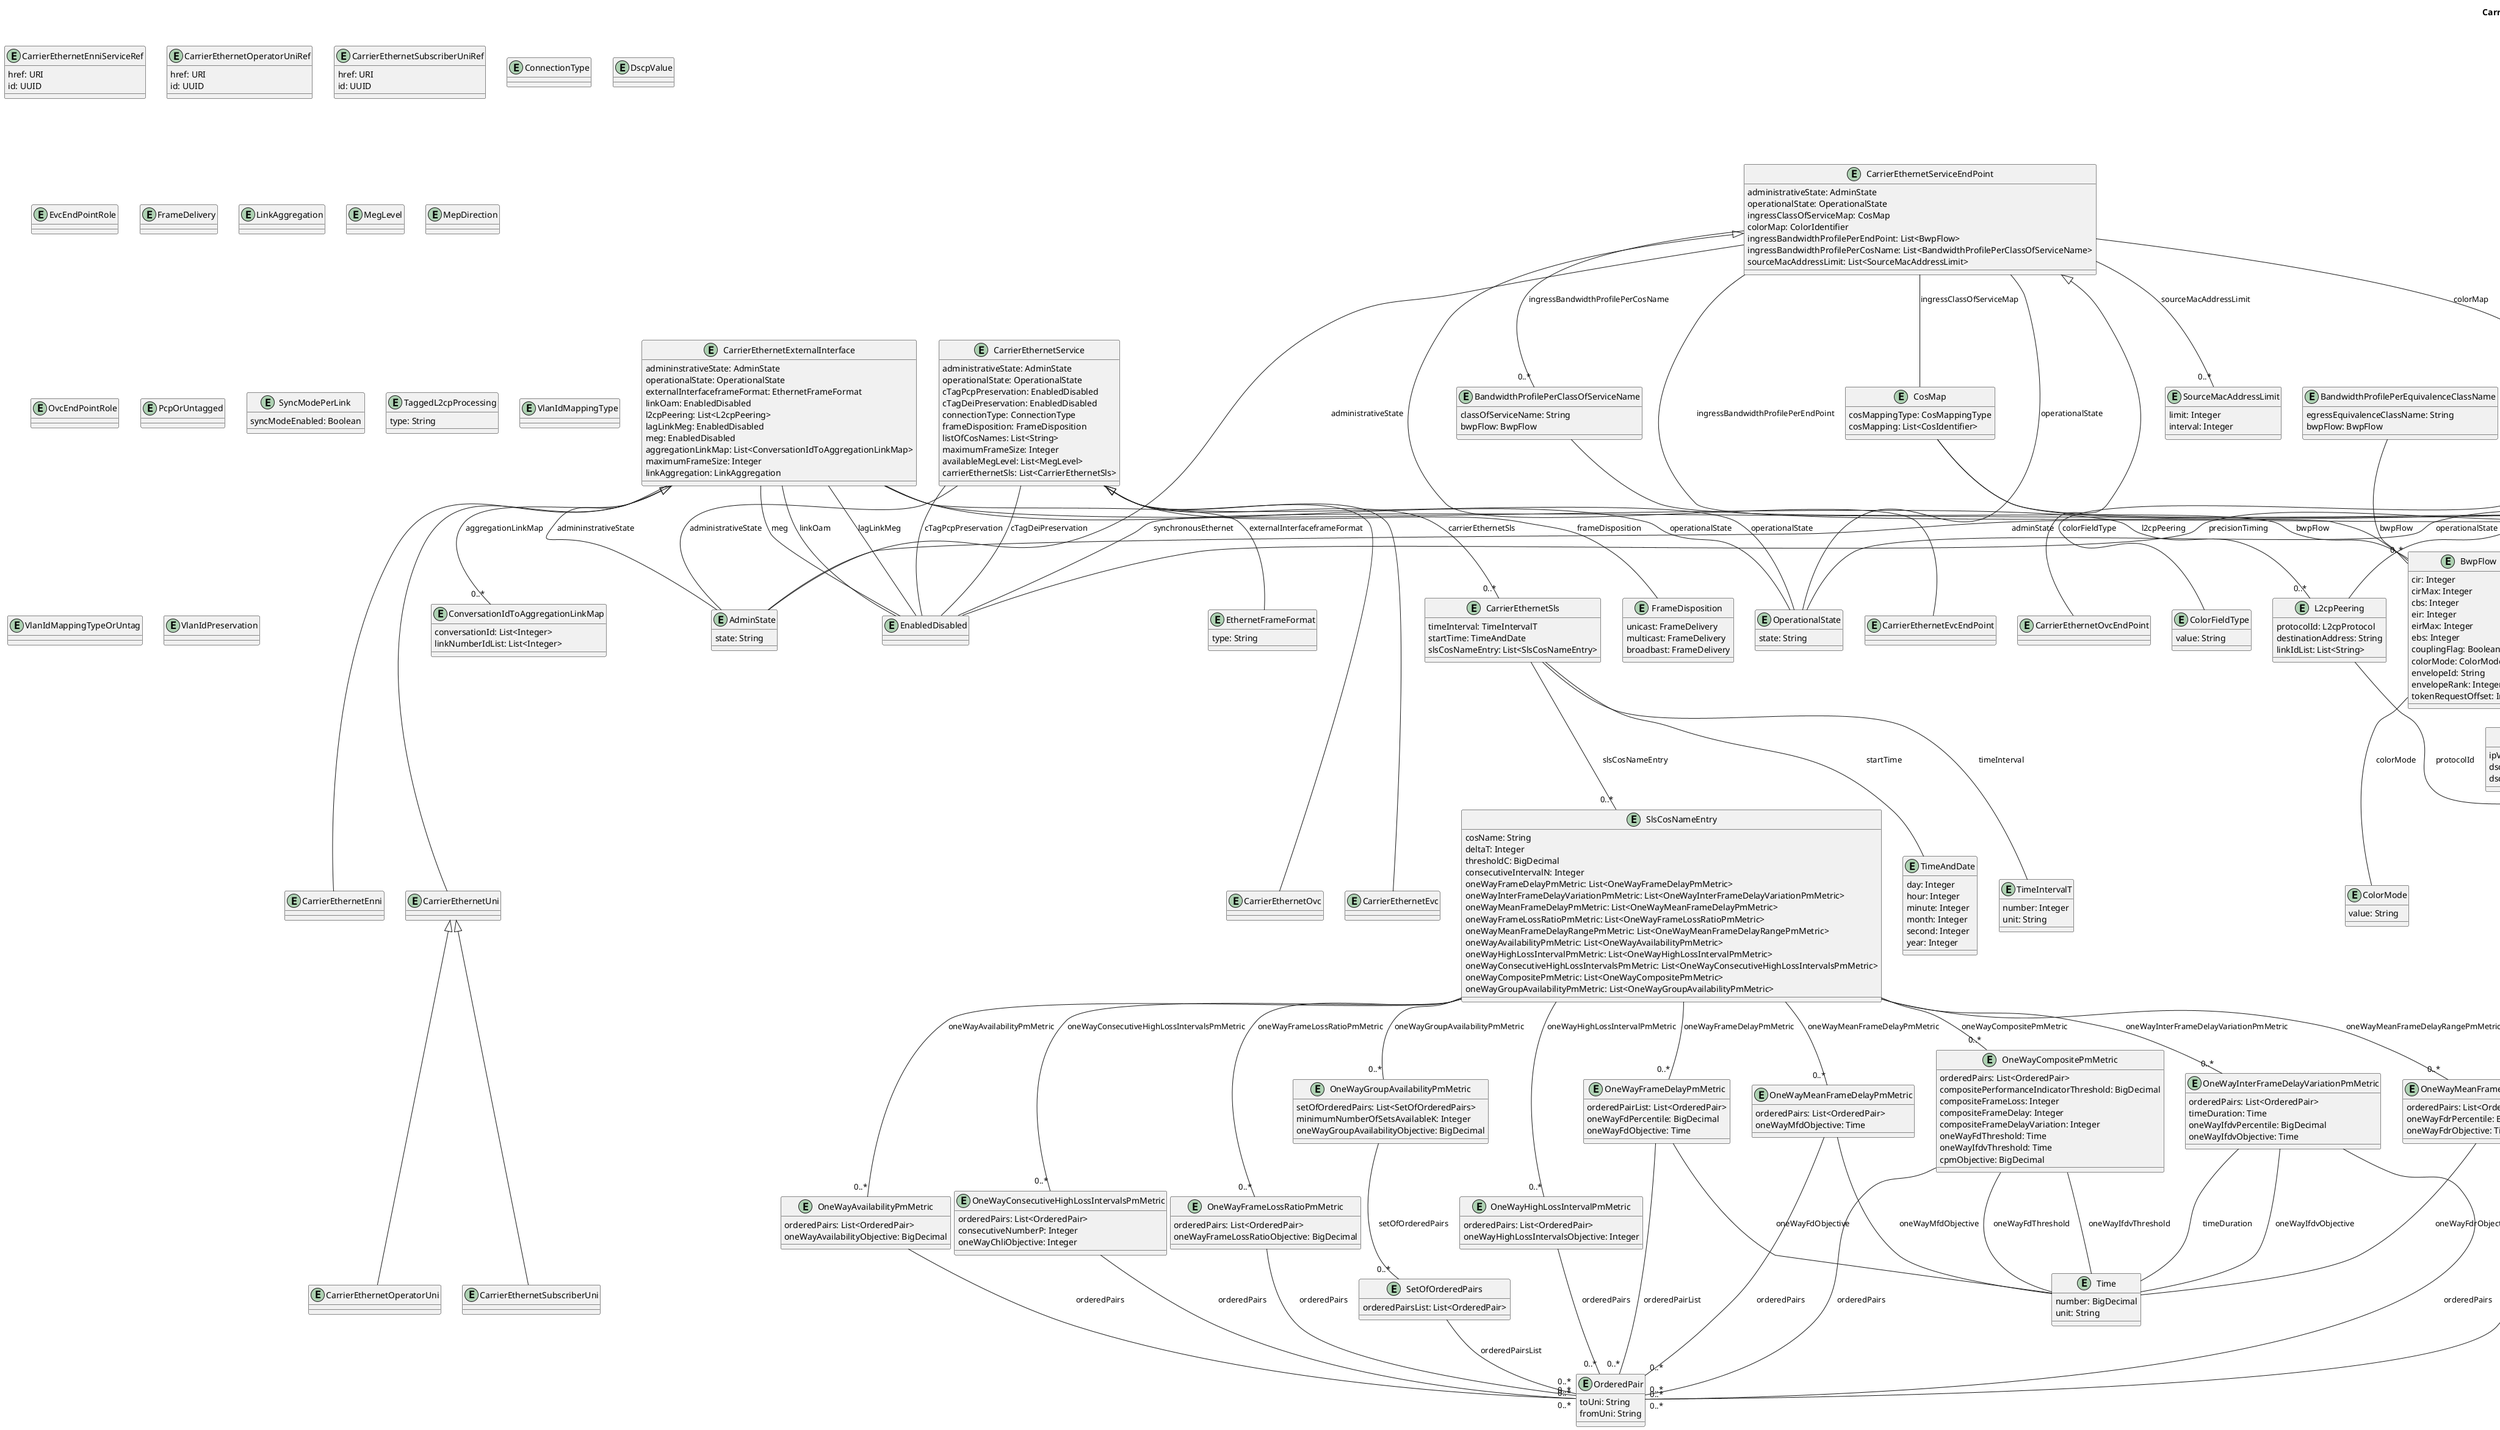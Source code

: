 @startuml

title Carrier Ethernet Schema - Test API Schemas Diagram

entity AdminState { 
    state: String
}

entity AggLinkDepth { 
    linkDepth: Integer
    vlanId: VlanId
}

entity BandwidthProfilePerClassOfServiceName { 
    classOfServiceName: String
    bwpFlow: BwpFlow
}

entity BandwidthProfilePerEquivalenceClassName { 
    egressEquivalenceClassName: String
    bwpFlow: BwpFlow
}

entity BwpFlow { 
    cir: Integer
    cirMax: Integer
    cbs: Integer
    eir: Integer
    eirMax: Integer
    ebs: Integer
    couplingFlag: Boolean
    colorMode: ColorMode
    envelopeId: String
    envelopeRank: Integer
    tokenRequestOffset: Integer
}

entity CarrierEthernetEnni { 
}

entity CarrierEthernetEnniService { 
    operatorEnnIdentifier: String
    svlanIdControl: SvlanIdControl
    maximumNumberOfOvcs: Integer
    maximumNumberOfOvcEndPointsPerOvc: Integer
    tokenShare: String
    envelopes: List<Envelope>
    vuniList: List<CarrierEthernetVirtualUniRef>
    ovcEndPoint: List<CarrierEthernetOvcEndPointRef>
}

entity CarrierEthernetEnniServiceRef { 
    href: URI
    id: UUID
}

entity CarrierEthernetEvc { 
}

entity CarrierEthernetEvcEndPoint { 
}

entity CarrierEthernetEvcEndPointRef { 
    evcRef: CarrierEthernetEvcRef
    id: UUID
}

entity CarrierEthernetEvcRef { 
    href: URI
    id: UUID
}

entity CarrierEthernetExternalInterface { 
    admininstrativeState: AdminState
    operationalState: OperationalState
    externalInterfaceframeFormat: EthernetFrameFormat
    linkOam: EnabledDisabled
    l2cpPeering: List<L2cpPeering>
    lagLinkMeg: EnabledDisabled
    meg: EnabledDisabled
    aggregationLinkMap: List<ConversationIdToAggregationLinkMap>
    maximumFrameSize: Integer
    linkAggregation: LinkAggregation
}

entity CarrierEthernetOperatorUni { 
}

entity CarrierEthernetOperatorUniRef { 
    href: URI
    id: UUID
}

entity CarrierEthernetOvc { 
}

entity CarrierEthernetOvcEndPoint { 
}

entity CarrierEthernetOvcEndPointRef { 
    ovcRef: CarrierEthernetOvcRef
    id: UUID
}

entity CarrierEthernetOvcRef { 
    href: URI
    id: UUID
}

entity CarrierEthernetService { 
    administrativeState: AdminState
    operationalState: OperationalState
    cTagPcpPreservation: EnabledDisabled
    cTagDeiPreservation: EnabledDisabled
    connectionType: ConnectionType
    frameDisposition: FrameDisposition
    listOfCosNames: List<String>
    maximumFrameSize: Integer
    availableMegLevel: List<MegLevel>
    carrierEthernetSls: List<CarrierEthernetSls>
}

entity CarrierEthernetServiceEndPoint { 
    administrativeState: AdminState
    operationalState: OperationalState
    ingressClassOfServiceMap: CosMap
    colorMap: ColorIdentifier
    ingressBandwidthProfilePerEndPoint: List<BwpFlow>
    ingressBandwidthProfilePerCosName: List<BandwidthProfilePerClassOfServiceName>
    sourceMacAddressLimit: List<SourceMacAddressLimit>
}

entity CarrierEthernetSls { 
    timeInterval: TimeIntervalT
    startTime: TimeAndDate
    slsCosNameEntry: List<SlsCosNameEntry>
}

entity CarrierEthernetSubscriberUni { 
}

entity CarrierEthernetSubscriberUniRef { 
    href: URI
    id: UUID
}

entity CarrierEthernetUni { 
}

entity CarrierEthernetVirtualUni { 
    adminState: AdminState
    operationalState: OperationalState
    identifier: String
    sVlanId: VlanId
    defaultEnniCeVlanId: VlanId
    maximumNumberOfOvcEndPoints: Integer
    maximumNumberOfEnniCeVlanIdsPerOvcEndPoint: Integer
    ingressBandwidthProfile: List<BwpFlow>
    egressBandwidthProfile: List<BwpFlow>
    l2cpAddressSet: L2cpAddressSet
    l2cpPeering: L2cpPeering
    mepList: List<MepLevelAndDirection>
    ovcEndPoint: List<CarrierEthernetOvcEndPointRef>
}

entity CarrierEthernetVirtualUniRef { 
    href: URI
    id: UUID
}

entity ClassOfServiceEgressBandwidthProfile { 
    classOfServiceName: String
    egressBwpFlow: EgressBwpFlow
}

entity ColorFieldType { 
    value: String
}

entity ColorIdentifier { 
    colorFieldType: ColorFieldType
    deiColorPac: List<Object>
    pcpColorPac: List<PcpColorIdPac>
    sepColorPac: List<SepColorIdPac>
    dscpColorPac: List<DscpColorIdPac>
}

entity ColorMode { 
    value: String
}

entity ConnectionType { 
}

entity ConversationIdToAggregationLinkMap { 
    conversationId: List<Integer>
    linkNumberIdList: List<Integer>
}

entity CosIdentifier { 
    cosName: String
    l2cpProtocolList: List<L2cpProtocol>
    sepCosIdPac: List<OasAnyTypeNotMapped>
    pcpCosIdPac: List<PcpCosIdPac>
    dscpCosIdPac: List<DscpCosIdPac>
}

entity CosMap { 
    cosMappingType: CosMappingType
    cosMapping: List<CosIdentifier>
}

entity CosMappingType { 
    value: String
}

entity CosNameAndColorToDeiPac { 
    ingressCosName: String
    ingressColor: FrameColor
    deiValue: DeiOrDiscard
}

entity CosNameAndColorToPcpPac { 
    ingressCosName: String
    ingressColor: FrameColor
    pcpValue: PcpOrDiscard
}

entity CosNameToPcpPac { 
    ingressCosName: String
    pcpValue: PcpOrDiscard
}

entity DeiOrDiscard { 
    value: String
}

entity DscpColorIdPac { 
    ipVersion: IpVersion
    dscpValueForGreenList: List<Integer>
    dscpValueForYellowList: List<Integer>
}

entity DscpCosIdPac { 
    dscpValueList: List<DscpValue>
    ipVersion: IpVersion
}

entity DscpEecIdPac { 
    ipVersion: IpVersion
    dscpValueList: List<DscpValue>
}

entity DscpValue { 
}

entity EecIdentifier { 
    eecName: String
    l2cpProtocolList: List<L2cpProtocol>
    pcpEecIdPac: List<PcpEecIdPac>
    dscpEecIdPac: List<DscpEecIdPac>
}

entity EecMap { 
    eecMappingType: EecMappingType
    eecMapping: List<EecIdentifier>
}

entity EecMappingType { 
    value: String
}

entity EgressBwpFlow { 
    cir: Integer
    cirMax: Integer
    rank: Integer
    envelope: Envelope
}

entity EnabledDisabled { 
}

entity Envelope { 
    envelopeId: String
    couplingFlagForIndexZero: Boolean
}

entity EthernetFrameFormat { 
    type: String
}

entity EvcEndPointRole { 
}

entity EvcEpEgressMap { 
    cosName: String
    color: FrameColor
    pcp: PcpOrDiscard
    dei: DeiOrDiscard
}

entity FrameColor { 
}

entity FrameDelivery { 
}

entity FrameDisposition { 
    unicast: FrameDelivery
    multicast: FrameDelivery
    broadbast: FrameDelivery
}

entity IpVersion { 
}

entity L2cpAddressSet { 
    bridgedAddresses: String
}

entity L2cpPeering { 
    protocolId: L2cpProtocol
    destinationAddress: String
    linkIdList: List<String>
}

entity L2cpProtocol { 
    l2cpProtocolType: L2cpProtocolType
    llcAddressOrEtherType: Integer
    subType: List<Integer>
}

entity L2cpProtocolType { 
    vlanType: String
}

entity LinkAggregation { 
}

entity MegLevel { 
}

entity MepDirection { 
}

entity MepLevelAndDirection { 
    mepDirection: MepDirection
    level: Integer
}

entity OneWayAvailabilityPmMetric { 
    orderedPairs: List<OrderedPair>
    oneWayAvailabilityObjective: BigDecimal
}

entity OneWayCompositePmMetric { 
    orderedPairs: List<OrderedPair>
    compositePerformanceIndicatorThreshold: BigDecimal
    compositeFrameLoss: Integer
    compositeFrameDelay: Integer
    compositeFrameDelayVariation: Integer
    oneWayFdThreshold: Time
    oneWayIfdvThreshold: Time
    cpmObjective: BigDecimal
}

entity OneWayConsecutiveHighLossIntervalsPmMetric { 
    orderedPairs: List<OrderedPair>
    consecutiveNumberP: Integer
    oneWayChliObjective: Integer
}

entity OneWayFrameDelayPmMetric { 
    orderedPairList: List<OrderedPair>
    oneWayFdPercentile: BigDecimal
    oneWayFdObjective: Time
}

entity OneWayFrameLossRatioPmMetric { 
    orderedPairs: List<OrderedPair>
    oneWayFrameLossRatioObjective: BigDecimal
}

entity OneWayGroupAvailabilityPmMetric { 
    setOfOrderedPairs: List<SetOfOrderedPairs>
    minimumNumberOfSetsAvailableK: Integer
    oneWayGroupAvailabilityObjective: BigDecimal
}

entity OneWayHighLossIntervalPmMetric { 
    orderedPairs: List<OrderedPair>
    oneWayHighLossIntervalsObjective: Integer
}

entity OneWayInterFrameDelayVariationPmMetric { 
    orderedPairs: List<OrderedPair>
    timeDuration: Time
    oneWayIfdvPercentile: BigDecimal
    oneWayIfdvObjective: Time
}

entity OneWayMeanFrameDelayPmMetric { 
    orderedPairs: List<OrderedPair>
    oneWayMfdObjective: Time
}

entity OneWayMeanFrameDelayRangePmMetric { 
    orderedPairs: List<OrderedPair>
    oneWayFdrPercentile: BigDecimal
    oneWayFdrObjective: Time
}

entity OperationalState { 
    state: String
}

entity OrderedPair { 
    toUni: String
    fromUni: String
}

entity OvcEgressMapType { 
    type: String
}

entity OvcEndPointMap { 
    ovcEndPointMapForm: String
    ovcEndPointMapFormT: List<OvcEndPointMapFormT>
    ovcEndPointMapFormV: List<OvcEndPointMapFormV>
    ovcEndPointMapFormU: List<OvcEndPointMapFormU>
    ovcEndPointMapFormE: List<OvcEndPointMapFormE>
}

entity OvcEndPointMapFormE { 
    sVlanIdList: VlanIdListing
}

entity OvcEndPointMapFormT { 
    rootSVlan: VlanId
    leafSVlan: VlanId
}

entity OvcEndPointMapFormU { 
    ceVlanIdList: VlanIdListing
}

entity OvcEndPointMapFormV { 
    sVlan: VlanId
    enniCeVlanIdList: VlanIdListing
}

entity OvcEndPointRole { 
}

entity OvcEpEgressMap { 
    egressMapType: OvcEgressMapType
    cosNameAndColorToDeiPacList: List<CosNameAndColorToDeiPac>
    cosNameToPcpPacList: List<CosNameToPcpPac>
    cosNameAndColorToPcpPacList: List<CosNameAndColorToPcpPac>
}

entity PcpColorIdPac { 
    pcpValueForGreenList: List<Integer>
    pcpValueForYellowList: List<Integer>
}

entity PcpCosIdPac { 
    pcpValueList: List<PcpOrUntagged>
}

entity PcpEecIdPac { 
    pcpValueList: List<PcpOrUntagged>
}

entity PcpOrDiscard { 
    value: String
}

entity PcpOrUntagged { 
}

entity PhysicalLayer { 
}

entity SepColorIdPac { 
    color: FrameColor
}

entity SetOfOrderedPairs { 
    orderedPairsList: List<OrderedPair>
}

entity SlsCosNameEntry { 
    cosName: String
    deltaT: Integer
    thresholdC: BigDecimal
    consecutiveIntervalN: Integer
    oneWayFrameDelayPmMetric: List<OneWayFrameDelayPmMetric>
    oneWayInterFrameDelayVariationPmMetric: List<OneWayInterFrameDelayVariationPmMetric>
    oneWayMeanFrameDelayPmMetric: List<OneWayMeanFrameDelayPmMetric>
    oneWayFrameLossRatioPmMetric: List<OneWayFrameLossRatioPmMetric>
    oneWayMeanFrameDelayRangePmMetric: List<OneWayMeanFrameDelayRangePmMetric>
    oneWayAvailabilityPmMetric: List<OneWayAvailabilityPmMetric>
    oneWayHighLossIntervalPmMetric: List<OneWayHighLossIntervalPmMetric>
    oneWayConsecutiveHighLossIntervalsPmMetric: List<OneWayConsecutiveHighLossIntervalsPmMetric>
    oneWayCompositePmMetric: List<OneWayCompositePmMetric>
    oneWayGroupAvailabilityPmMetric: List<OneWayGroupAvailabilityPmMetric>
}

entity SourceMacAddressLimit { 
    limit: Integer
    interval: Integer
}

entity SubscriberUniPhysicalLinks { 
    id: String
    physicalLink: PhysicalLayer
    synchronousEthernet: EnabledDisabled
    precisionTiming: EnabledDisabled
}

entity SvlanIdControl { 
    value: String
}

entity SyncModePerLink { 
    syncModeEnabled: Boolean
}

entity TaggedL2cpProcessing { 
    type: String
}

entity Time { 
    number: BigDecimal
    unit: String
}

entity TimeAndDate { 
    day: Integer
    hour: Integer
    minute: Integer
    month: Integer
    second: Integer
    year: Integer
}

entity TimeIntervalT { 
    number: Integer
    unit: String
}

entity VlanId { 
    vlanId: Integer
}

entity VlanIdListOrUntag { 
    type: VlanIdMappingTypeOrUntag
    vlanIdList: List<VlanId>
}

entity VlanIdListing { 
    type: VlanIdMappingType
    vlanIdList: List<VlanId>
}

entity VlanIdMappingType { 
}

entity VlanIdMappingTypeOrUntag { 
}

entity VlanIdPreservation { 
}

CarrierEthernetExternalInterface <|--- CarrierEthernetEnni
CarrierEthernetService <|--- CarrierEthernetEvc
CarrierEthernetServiceEndPoint <|--- CarrierEthernetEvcEndPoint
CarrierEthernetUni <|--- CarrierEthernetOperatorUni
CarrierEthernetService <|--- CarrierEthernetOvc
CarrierEthernetServiceEndPoint <|--- CarrierEthernetOvcEndPoint
CarrierEthernetUni <|--- CarrierEthernetSubscriberUni
CarrierEthernetExternalInterface <|--- CarrierEthernetUni

EgressBwpFlow -- Envelope : envelope
VlanIdListing -- "0..*" VlanId : vlanIdList
CosIdentifier -- "0..*" L2cpProtocol : l2cpProtocolList
CosIdentifier -- "0..*" PcpCosIdPac : pcpCosIdPac
CosIdentifier -- "0..*" DscpCosIdPac : dscpCosIdPac
DscpEecIdPac -- IpVersion : ipVersion
L2cpPeering -- L2cpProtocol : protocolId
BandwidthProfilePerEquivalenceClassName -- BwpFlow : bwpFlow
EvcEpEgressMap -- FrameColor : color
EvcEpEgressMap -- PcpOrDiscard : pcp
EvcEpEgressMap -- DeiOrDiscard : dei
OvcEndPointMapFormT -- VlanId : rootSVlan
OvcEndPointMapFormT -- VlanId : leafSVlan
OvcEndPointMapFormV -- VlanId : sVlan
OvcEndPointMapFormV -- VlanIdListing : enniCeVlanIdList
OvcEndPointMapFormU -- VlanIdListing : ceVlanIdList
SubscriberUniPhysicalLinks -- PhysicalLayer : physicalLink
SubscriberUniPhysicalLinks -- EnabledDisabled : synchronousEthernet
SubscriberUniPhysicalLinks -- EnabledDisabled : precisionTiming
CarrierEthernetOvcEndPointRef -- CarrierEthernetOvcRef : ovcRef
ColorIdentifier -- ColorFieldType : colorFieldType
ColorIdentifier -- "0..*" PcpColorIdPac : pcpColorPac
ColorIdentifier -- "0..*" SepColorIdPac : sepColorPac
ColorIdentifier -- "0..*" DscpColorIdPac : dscpColorPac
CosNameAndColorToDeiPac -- DeiOrDiscard : deiValue
CarrierEthernetSls -- TimeIntervalT : timeInterval
CarrierEthernetSls -- TimeAndDate : startTime
CarrierEthernetSls -- "0..*" SlsCosNameEntry : slsCosNameEntry
CarrierEthernetServiceEndPoint -- AdminState : administrativeState
CarrierEthernetServiceEndPoint -- OperationalState : operationalState
CarrierEthernetServiceEndPoint -- CosMap : ingressClassOfServiceMap
CarrierEthernetServiceEndPoint -- ColorIdentifier : colorMap
CarrierEthernetServiceEndPoint -- "0..*" BwpFlow : ingressBandwidthProfilePerEndPoint
CarrierEthernetServiceEndPoint -- "0..*" BandwidthProfilePerClassOfServiceName : ingressBandwidthProfilePerCosName
CarrierEthernetServiceEndPoint -- "0..*" SourceMacAddressLimit : sourceMacAddressLimit
OneWayMeanFrameDelayPmMetric -- "0..*" OrderedPair : orderedPairs
OneWayMeanFrameDelayPmMetric -- Time : oneWayMfdObjective
CarrierEthernetEvcEndPointRef -- CarrierEthernetEvcRef : evcRef
CarrierEthernetService -- AdminState : administrativeState
CarrierEthernetService -- OperationalState : operationalState
CarrierEthernetService -- EnabledDisabled : cTagPcpPreservation
CarrierEthernetService -- EnabledDisabled : cTagDeiPreservation
CarrierEthernetService -- FrameDisposition : frameDisposition
CarrierEthernetService -- "0..*" CarrierEthernetSls : carrierEthernetSls
ClassOfServiceEgressBandwidthProfile -- EgressBwpFlow : egressBwpFlow
OneWayInterFrameDelayVariationPmMetric -- "0..*" OrderedPair : orderedPairs
OneWayInterFrameDelayVariationPmMetric -- Time : timeDuration
OneWayInterFrameDelayVariationPmMetric -- Time : oneWayIfdvObjective
EecIdentifier -- "0..*" L2cpProtocol : l2cpProtocolList
EecIdentifier -- "0..*" PcpEecIdPac : pcpEecIdPac
EecIdentifier -- "0..*" DscpEecIdPac : dscpEecIdPac
SepColorIdPac -- FrameColor : color
OvcEpEgressMap -- OvcEgressMapType : egressMapType
OvcEpEgressMap -- "0..*" CosNameAndColorToDeiPac : cosNameAndColorToDeiPacList
OvcEpEgressMap -- "0..*" CosNameToPcpPac : cosNameToPcpPacList
OvcEpEgressMap -- "0..*" CosNameAndColorToPcpPac : cosNameAndColorToPcpPacList
OneWayGroupAvailabilityPmMetric -- "0..*" SetOfOrderedPairs : setOfOrderedPairs
SetOfOrderedPairs -- "0..*" OrderedPair : orderedPairsList
CarrierEthernetExternalInterface -- AdminState : admininstrativeState
CarrierEthernetExternalInterface -- OperationalState : operationalState
CarrierEthernetExternalInterface -- EthernetFrameFormat : externalInterfaceframeFormat
CarrierEthernetExternalInterface -- EnabledDisabled : linkOam
CarrierEthernetExternalInterface -- "0..*" L2cpPeering : l2cpPeering
CarrierEthernetExternalInterface -- EnabledDisabled : lagLinkMeg
CarrierEthernetExternalInterface -- EnabledDisabled : meg
CarrierEthernetExternalInterface -- "0..*" ConversationIdToAggregationLinkMap : aggregationLinkMap
DscpColorIdPac -- IpVersion : ipVersion
L2cpProtocol -- L2cpProtocolType : l2cpProtocolType
OneWayConsecutiveHighLossIntervalsPmMetric -- "0..*" OrderedPair : orderedPairs
AggLinkDepth -- VlanId : vlanId
EecMap -- EecMappingType : eecMappingType
EecMap -- "0..*" EecIdentifier : eecMapping
OneWayHighLossIntervalPmMetric -- "0..*" OrderedPair : orderedPairs
BandwidthProfilePerClassOfServiceName -- BwpFlow : bwpFlow
CosNameAndColorToPcpPac -- PcpOrDiscard : pcpValue
OvcEndPointMapFormE -- VlanIdListing : sVlanIdList
CarrierEthernetEnniService -- SvlanIdControl : svlanIdControl
CarrierEthernetEnniService -- "0..*" Envelope : envelopes
CarrierEthernetEnniService -- "0..*" CarrierEthernetVirtualUniRef : vuniList
CarrierEthernetEnniService -- "0..*" CarrierEthernetOvcEndPointRef : ovcEndPoint
OvcEndPointMap -- "0..*" OvcEndPointMapFormT : ovcEndPointMapFormT
OvcEndPointMap -- "0..*" OvcEndPointMapFormV : ovcEndPointMapFormV
OvcEndPointMap -- "0..*" OvcEndPointMapFormU : ovcEndPointMapFormU
OvcEndPointMap -- "0..*" OvcEndPointMapFormE : ovcEndPointMapFormE
CosMap -- CosMappingType : cosMappingType
CosMap -- "0..*" CosIdentifier : cosMapping
CarrierEthernetVirtualUni -- AdminState : adminState
CarrierEthernetVirtualUni -- OperationalState : operationalState
CarrierEthernetVirtualUni -- VlanId : sVlanId
CarrierEthernetVirtualUni -- VlanId : defaultEnniCeVlanId
CarrierEthernetVirtualUni -- "0..*" BwpFlow : ingressBandwidthProfile
CarrierEthernetVirtualUni -- "0..*" BwpFlow : egressBandwidthProfile
CarrierEthernetVirtualUni -- L2cpAddressSet : l2cpAddressSet
CarrierEthernetVirtualUni -- L2cpPeering : l2cpPeering
CarrierEthernetVirtualUni -- "0..*" MepLevelAndDirection : mepList
CarrierEthernetVirtualUni -- "0..*" CarrierEthernetOvcEndPointRef : ovcEndPoint
OneWayFrameLossRatioPmMetric -- "0..*" OrderedPair : orderedPairs
OneWayFrameDelayPmMetric -- "0..*" OrderedPair : orderedPairList
OneWayFrameDelayPmMetric -- Time : oneWayFdObjective
SlsCosNameEntry -- "0..*" OneWayFrameDelayPmMetric : oneWayFrameDelayPmMetric
SlsCosNameEntry -- "0..*" OneWayInterFrameDelayVariationPmMetric : oneWayInterFrameDelayVariationPmMetric
SlsCosNameEntry -- "0..*" OneWayMeanFrameDelayPmMetric : oneWayMeanFrameDelayPmMetric
SlsCosNameEntry -- "0..*" OneWayFrameLossRatioPmMetric : oneWayFrameLossRatioPmMetric
SlsCosNameEntry -- "0..*" OneWayMeanFrameDelayRangePmMetric : oneWayMeanFrameDelayRangePmMetric
SlsCosNameEntry -- "0..*" OneWayAvailabilityPmMetric : oneWayAvailabilityPmMetric
SlsCosNameEntry -- "0..*" OneWayHighLossIntervalPmMetric : oneWayHighLossIntervalPmMetric
SlsCosNameEntry -- "0..*" OneWayConsecutiveHighLossIntervalsPmMetric : oneWayConsecutiveHighLossIntervalsPmMetric
SlsCosNameEntry -- "0..*" OneWayCompositePmMetric : oneWayCompositePmMetric
SlsCosNameEntry -- "0..*" OneWayGroupAvailabilityPmMetric : oneWayGroupAvailabilityPmMetric
DscpCosIdPac -- IpVersion : ipVersion
BwpFlow -- ColorMode : colorMode
OneWayCompositePmMetric -- "0..*" OrderedPair : orderedPairs
OneWayCompositePmMetric -- Time : oneWayFdThreshold
OneWayCompositePmMetric -- Time : oneWayIfdvThreshold
CosNameToPcpPac -- PcpOrDiscard : pcpValue
OneWayAvailabilityPmMetric -- "0..*" OrderedPair : orderedPairs
VlanIdListOrUntag -- "0..*" VlanId : vlanIdList
OneWayMeanFrameDelayRangePmMetric -- "0..*" OrderedPair : orderedPairs
OneWayMeanFrameDelayRangePmMetric -- Time : oneWayFdrObjective

@enduml